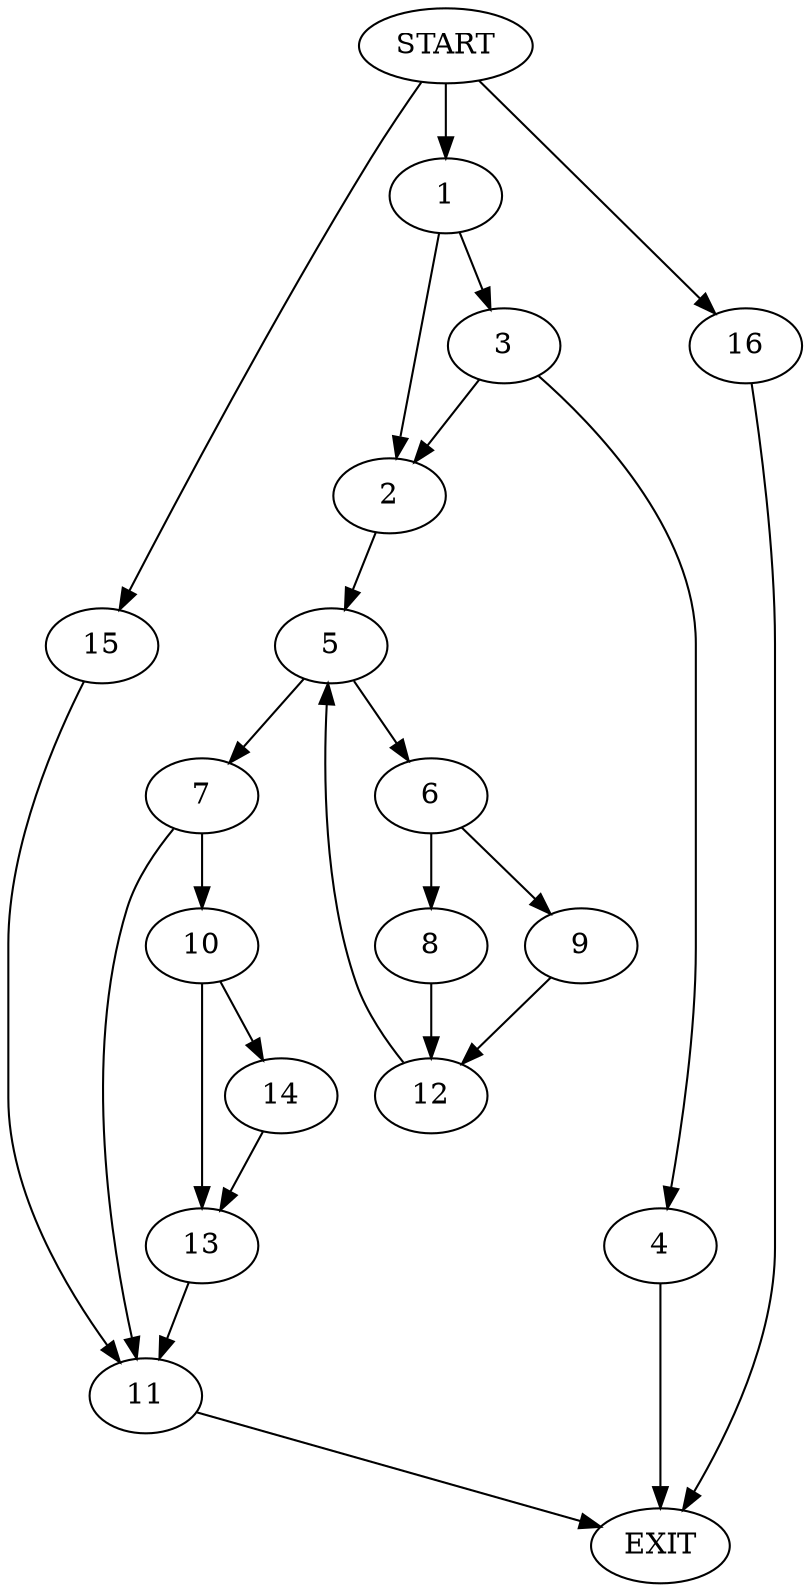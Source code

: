 digraph {
0 [label="START"]
17 [label="EXIT"]
0 -> 1
1 -> 2
1 -> 3
3 -> 4
3 -> 2
2 -> 5
4 -> 17
5 -> 6
5 -> 7
6 -> 8
6 -> 9
7 -> 10
7 -> 11
8 -> 12
9 -> 12
12 -> 5
10 -> 13
10 -> 14
11 -> 17
13 -> 11
14 -> 13
0 -> 15
15 -> 11
0 -> 16
16 -> 17
}
